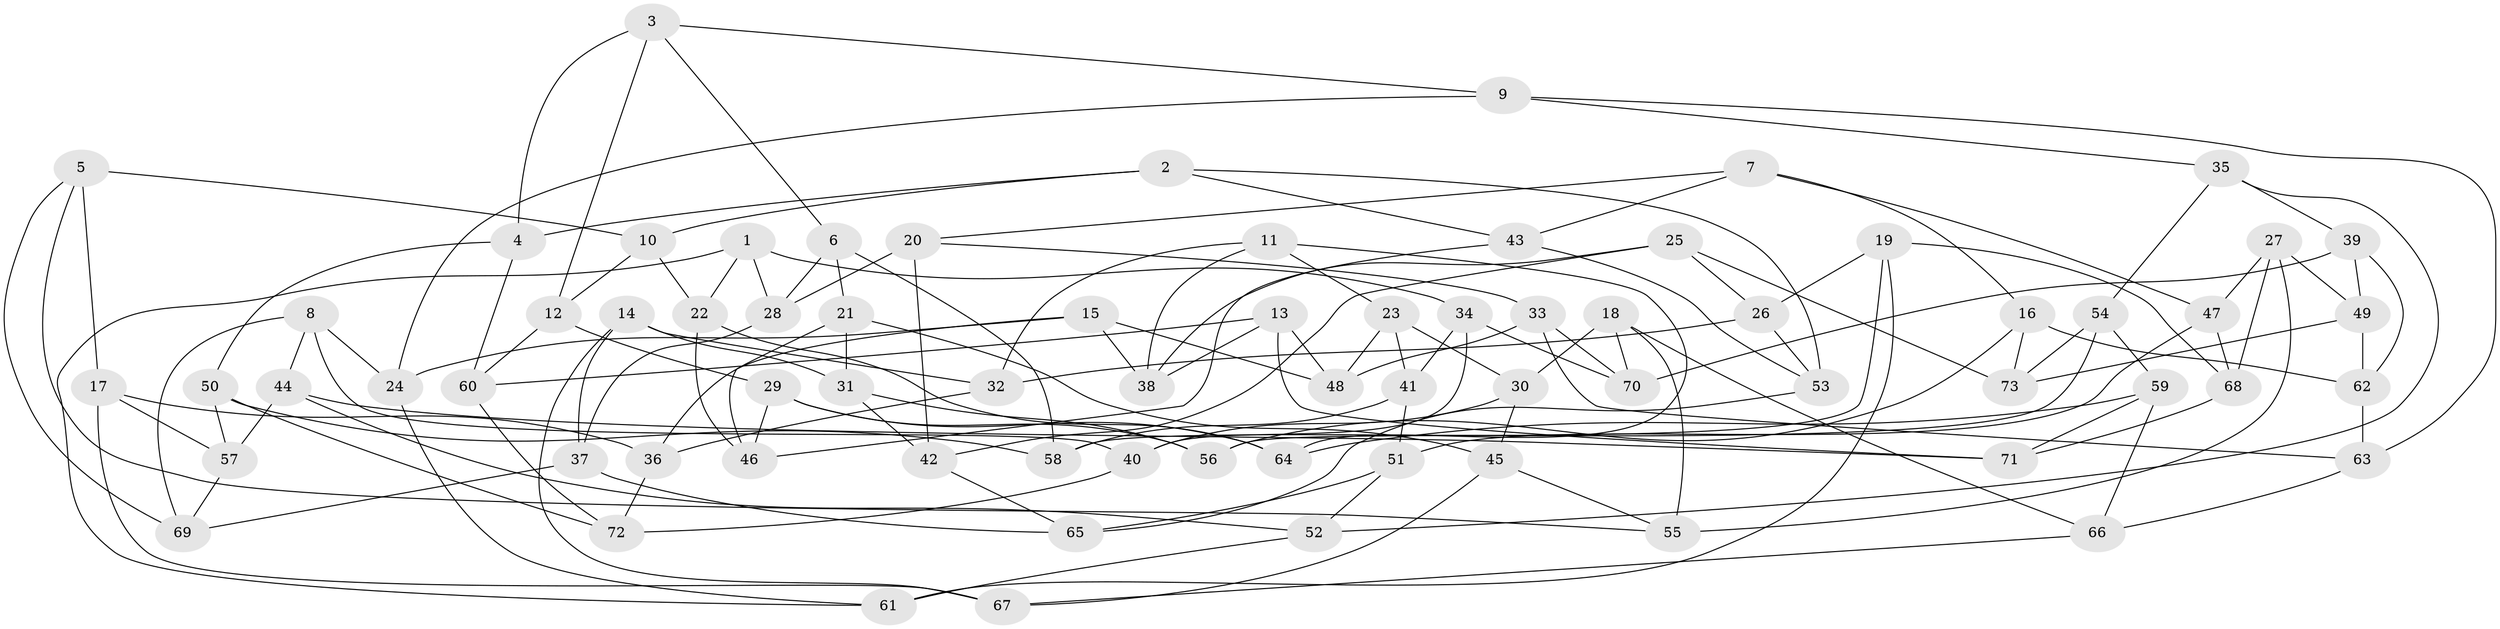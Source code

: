 // coarse degree distribution, {4: 0.7254901960784313, 6: 0.058823529411764705, 5: 0.0784313725490196, 3: 0.09803921568627451, 11: 0.0196078431372549, 8: 0.0196078431372549}
// Generated by graph-tools (version 1.1) at 2025/04/03/04/25 22:04:09]
// undirected, 73 vertices, 146 edges
graph export_dot {
graph [start="1"]
  node [color=gray90,style=filled];
  1;
  2;
  3;
  4;
  5;
  6;
  7;
  8;
  9;
  10;
  11;
  12;
  13;
  14;
  15;
  16;
  17;
  18;
  19;
  20;
  21;
  22;
  23;
  24;
  25;
  26;
  27;
  28;
  29;
  30;
  31;
  32;
  33;
  34;
  35;
  36;
  37;
  38;
  39;
  40;
  41;
  42;
  43;
  44;
  45;
  46;
  47;
  48;
  49;
  50;
  51;
  52;
  53;
  54;
  55;
  56;
  57;
  58;
  59;
  60;
  61;
  62;
  63;
  64;
  65;
  66;
  67;
  68;
  69;
  70;
  71;
  72;
  73;
  1 -- 22;
  1 -- 61;
  1 -- 28;
  1 -- 34;
  2 -- 4;
  2 -- 43;
  2 -- 53;
  2 -- 10;
  3 -- 4;
  3 -- 6;
  3 -- 9;
  3 -- 12;
  4 -- 50;
  4 -- 60;
  5 -- 17;
  5 -- 10;
  5 -- 69;
  5 -- 55;
  6 -- 58;
  6 -- 28;
  6 -- 21;
  7 -- 20;
  7 -- 16;
  7 -- 47;
  7 -- 43;
  8 -- 40;
  8 -- 69;
  8 -- 44;
  8 -- 24;
  9 -- 63;
  9 -- 35;
  9 -- 24;
  10 -- 12;
  10 -- 22;
  11 -- 23;
  11 -- 64;
  11 -- 38;
  11 -- 32;
  12 -- 29;
  12 -- 60;
  13 -- 48;
  13 -- 71;
  13 -- 60;
  13 -- 38;
  14 -- 31;
  14 -- 32;
  14 -- 37;
  14 -- 67;
  15 -- 38;
  15 -- 48;
  15 -- 24;
  15 -- 36;
  16 -- 56;
  16 -- 73;
  16 -- 62;
  17 -- 57;
  17 -- 67;
  17 -- 36;
  18 -- 55;
  18 -- 70;
  18 -- 30;
  18 -- 66;
  19 -- 26;
  19 -- 68;
  19 -- 61;
  19 -- 56;
  20 -- 28;
  20 -- 33;
  20 -- 42;
  21 -- 45;
  21 -- 31;
  21 -- 46;
  22 -- 64;
  22 -- 46;
  23 -- 41;
  23 -- 48;
  23 -- 30;
  24 -- 61;
  25 -- 73;
  25 -- 26;
  25 -- 38;
  25 -- 42;
  26 -- 32;
  26 -- 53;
  27 -- 47;
  27 -- 55;
  27 -- 49;
  27 -- 68;
  28 -- 37;
  29 -- 46;
  29 -- 56;
  29 -- 64;
  30 -- 40;
  30 -- 45;
  31 -- 42;
  31 -- 56;
  32 -- 36;
  33 -- 70;
  33 -- 63;
  33 -- 48;
  34 -- 70;
  34 -- 40;
  34 -- 41;
  35 -- 54;
  35 -- 39;
  35 -- 52;
  36 -- 72;
  37 -- 65;
  37 -- 69;
  39 -- 70;
  39 -- 49;
  39 -- 62;
  40 -- 72;
  41 -- 58;
  41 -- 51;
  42 -- 65;
  43 -- 53;
  43 -- 46;
  44 -- 57;
  44 -- 52;
  44 -- 71;
  45 -- 55;
  45 -- 67;
  47 -- 68;
  47 -- 51;
  49 -- 62;
  49 -- 73;
  50 -- 72;
  50 -- 58;
  50 -- 57;
  51 -- 52;
  51 -- 65;
  52 -- 61;
  53 -- 65;
  54 -- 58;
  54 -- 73;
  54 -- 59;
  57 -- 69;
  59 -- 66;
  59 -- 71;
  59 -- 64;
  60 -- 72;
  62 -- 63;
  63 -- 66;
  66 -- 67;
  68 -- 71;
}
